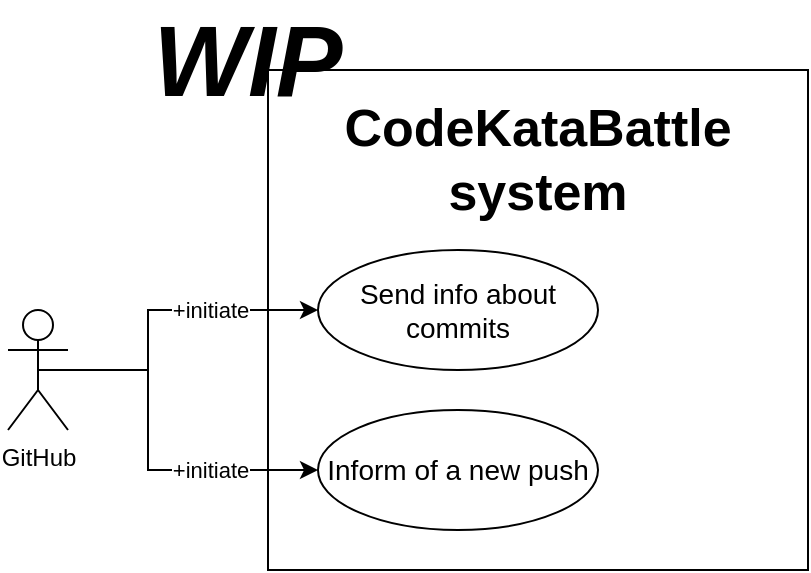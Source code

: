 <mxfile version="22.1.4" type="device">
  <diagram name="Pagina-1" id="uU6Ghi-izgu4RyXmWUg7">
    <mxGraphModel dx="838" dy="880" grid="1" gridSize="10" guides="1" tooltips="1" connect="1" arrows="1" fold="1" page="1" pageScale="1" pageWidth="827" pageHeight="1169" math="0" shadow="0">
      <root>
        <mxCell id="0" />
        <mxCell id="1" parent="0" />
        <mxCell id="IV13zOwFfKd6qewWKF9J-1" value="" style="rounded=0;whiteSpace=wrap;html=1;" vertex="1" parent="1">
          <mxGeometry x="300" y="290" width="270" height="250" as="geometry" />
        </mxCell>
        <mxCell id="IV13zOwFfKd6qewWKF9J-2" value="CodeKataBattle system" style="text;html=1;strokeColor=none;fillColor=none;align=center;verticalAlign=middle;whiteSpace=wrap;rounded=0;fontSize=26;fontStyle=1" vertex="1" parent="1">
          <mxGeometry x="405" y="320" width="60" height="30" as="geometry" />
        </mxCell>
        <mxCell id="IV13zOwFfKd6qewWKF9J-3" value="Send info about commits" style="ellipse;whiteSpace=wrap;html=1;fontSize=14;" vertex="1" parent="1">
          <mxGeometry x="325" y="380" width="140" height="60" as="geometry" />
        </mxCell>
        <mxCell id="IV13zOwFfKd6qewWKF9J-4" value="Inform of a new push" style="ellipse;whiteSpace=wrap;html=1;fontSize=14;" vertex="1" parent="1">
          <mxGeometry x="325" y="460" width="140" height="60" as="geometry" />
        </mxCell>
        <mxCell id="IV13zOwFfKd6qewWKF9J-8" style="edgeStyle=orthogonalEdgeStyle;rounded=0;orthogonalLoop=1;jettySize=auto;html=1;exitX=0.5;exitY=0.5;exitDx=0;exitDy=0;exitPerimeter=0;entryX=0;entryY=0.5;entryDx=0;entryDy=0;" edge="1" parent="1" source="IV13zOwFfKd6qewWKF9J-5" target="IV13zOwFfKd6qewWKF9J-3">
          <mxGeometry relative="1" as="geometry">
            <Array as="points">
              <mxPoint x="240" y="440" />
              <mxPoint x="240" y="410" />
            </Array>
          </mxGeometry>
        </mxCell>
        <mxCell id="IV13zOwFfKd6qewWKF9J-10" value="+initiate" style="edgeLabel;html=1;align=center;verticalAlign=middle;resizable=0;points=[];" vertex="1" connectable="0" parent="IV13zOwFfKd6qewWKF9J-8">
          <mxGeometry x="0.365" relative="1" as="geometry">
            <mxPoint as="offset" />
          </mxGeometry>
        </mxCell>
        <mxCell id="IV13zOwFfKd6qewWKF9J-9" style="edgeStyle=orthogonalEdgeStyle;rounded=0;orthogonalLoop=1;jettySize=auto;html=1;exitX=0.5;exitY=0.5;exitDx=0;exitDy=0;exitPerimeter=0;entryX=0;entryY=0.5;entryDx=0;entryDy=0;" edge="1" parent="1" source="IV13zOwFfKd6qewWKF9J-5" target="IV13zOwFfKd6qewWKF9J-4">
          <mxGeometry relative="1" as="geometry">
            <Array as="points">
              <mxPoint x="240" y="440" />
              <mxPoint x="240" y="490" />
            </Array>
          </mxGeometry>
        </mxCell>
        <mxCell id="IV13zOwFfKd6qewWKF9J-12" value="+initiate" style="edgeLabel;html=1;align=center;verticalAlign=middle;resizable=0;points=[];" vertex="1" connectable="0" parent="IV13zOwFfKd6qewWKF9J-9">
          <mxGeometry x="0.396" relative="1" as="geometry">
            <mxPoint x="3" as="offset" />
          </mxGeometry>
        </mxCell>
        <mxCell id="IV13zOwFfKd6qewWKF9J-5" value="GitHub" style="shape=umlActor;verticalLabelPosition=bottom;verticalAlign=top;html=1;outlineConnect=0;" vertex="1" parent="1">
          <mxGeometry x="170" y="410" width="30" height="60" as="geometry" />
        </mxCell>
        <mxCell id="IV13zOwFfKd6qewWKF9J-13" value="WIP" style="text;html=1;strokeColor=none;fillColor=none;align=center;verticalAlign=middle;whiteSpace=wrap;rounded=0;fontSize=50;fontStyle=3" vertex="1" parent="1">
          <mxGeometry x="260" y="270" width="60" height="30" as="geometry" />
        </mxCell>
      </root>
    </mxGraphModel>
  </diagram>
</mxfile>
